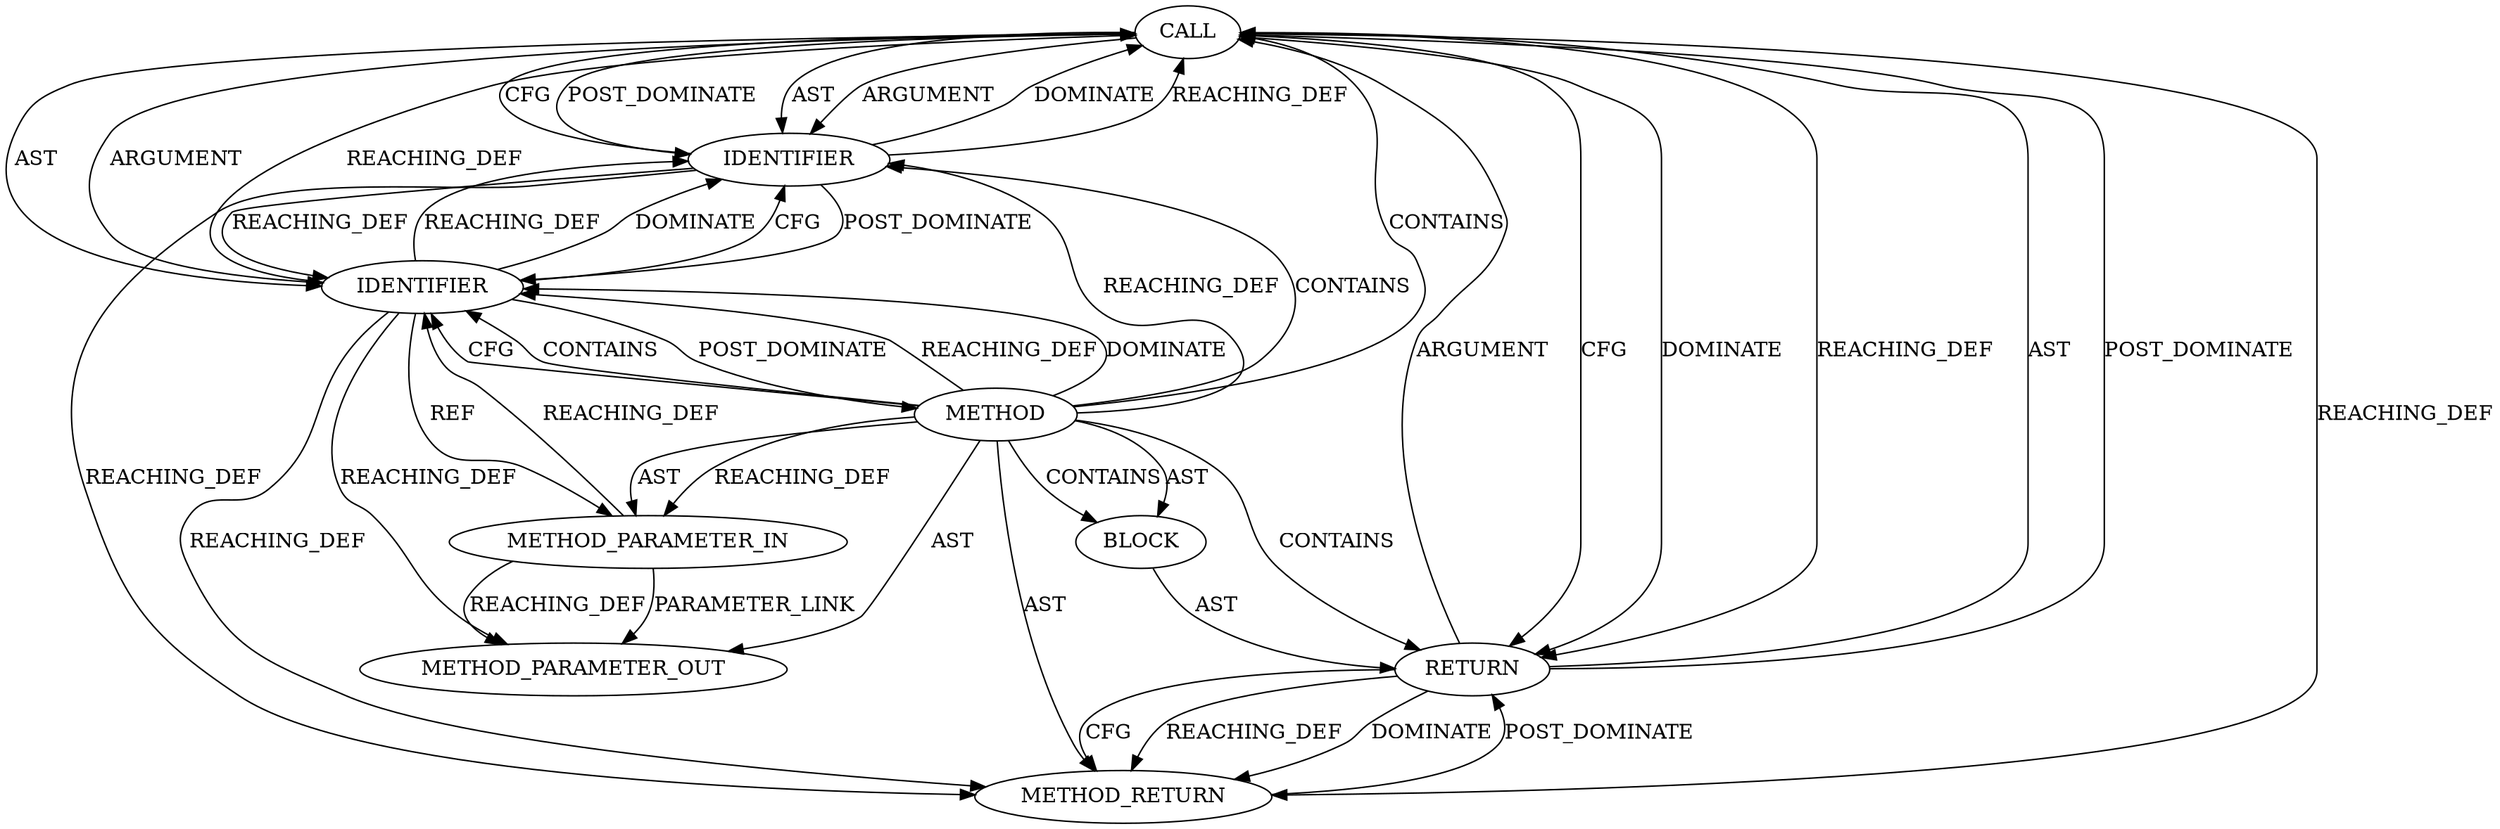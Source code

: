 digraph {
  1152 [label=CALL ORDER=1 ARGUMENT_INDEX=-1 CODE="ALIGN(len, CEPH_GCM_BLOCK_LEN)" COLUMN_NUMBER=9 METHOD_FULL_NAME="ALIGN" LINE_NUMBER=379 TYPE_FULL_NAME="<empty>" DISPATCH_TYPE="STATIC_DISPATCH" SIGNATURE="" NAME="ALIGN"]
  13032 [label=METHOD_PARAMETER_OUT ORDER=1 CODE="int len" IS_VARIADIC=false COLUMN_NUMBER=23 LINE_NUMBER=377 TYPE_FULL_NAME="int" EVALUATION_STRATEGY="BY_VALUE" INDEX=1 NAME="len"]
  1154 [label=IDENTIFIER ORDER=2 ARGUMENT_INDEX=2 CODE="CEPH_GCM_BLOCK_LEN" COLUMN_NUMBER=20 LINE_NUMBER=379 TYPE_FULL_NAME="ANY" NAME="CEPH_GCM_BLOCK_LEN"]
  1151 [label=RETURN ORDER=1 ARGUMENT_INDEX=-1 CODE="return ALIGN(len, CEPH_GCM_BLOCK_LEN);" COLUMN_NUMBER=2 LINE_NUMBER=379]
  1149 [label=METHOD_PARAMETER_IN ORDER=1 CODE="int len" IS_VARIADIC=false COLUMN_NUMBER=23 LINE_NUMBER=377 TYPE_FULL_NAME="int" EVALUATION_STRATEGY="BY_VALUE" INDEX=1 NAME="len"]
  1155 [label=METHOD_RETURN ORDER=3 CODE="RET" COLUMN_NUMBER=1 LINE_NUMBER=377 TYPE_FULL_NAME="int" EVALUATION_STRATEGY="BY_VALUE"]
  1153 [label=IDENTIFIER ORDER=1 ARGUMENT_INDEX=1 CODE="len" COLUMN_NUMBER=15 LINE_NUMBER=379 TYPE_FULL_NAME="int" NAME="len"]
  1150 [label=BLOCK ORDER=2 ARGUMENT_INDEX=-1 CODE="{
	return ALIGN(len, CEPH_GCM_BLOCK_LEN);
}" COLUMN_NUMBER=1 LINE_NUMBER=378 TYPE_FULL_NAME="void"]
  1148 [label=METHOD COLUMN_NUMBER=1 LINE_NUMBER=377 COLUMN_NUMBER_END=1 IS_EXTERNAL=false SIGNATURE="int padded_len (int)" NAME="padded_len" AST_PARENT_TYPE="TYPE_DECL" AST_PARENT_FULL_NAME="messenger_v2.c:<global>" ORDER=26 CODE="static int padded_len(int len)
{
	return ALIGN(len, CEPH_GCM_BLOCK_LEN);
}" FULL_NAME="padded_len" LINE_NUMBER_END=380 FILENAME="messenger_v2.c"]
  1152 -> 1153 [label=AST ]
  1152 -> 1154 [label=POST_DOMINATE ]
  1152 -> 1151 [label=CFG ]
  1153 -> 13032 [label=REACHING_DEF VARIABLE="len"]
  1153 -> 1154 [label=REACHING_DEF VARIABLE="len"]
  1154 -> 1153 [label=POST_DOMINATE ]
  1151 -> 1152 [label=AST ]
  1148 -> 1150 [label=CONTAINS ]
  1152 -> 1154 [label=AST ]
  1149 -> 13032 [label=REACHING_DEF VARIABLE="len"]
  1152 -> 1155 [label=REACHING_DEF VARIABLE="ALIGN(len, CEPH_GCM_BLOCK_LEN)"]
  1152 -> 1151 [label=DOMINATE ]
  1148 -> 1150 [label=AST ]
  1153 -> 1154 [label=DOMINATE ]
  1154 -> 1155 [label=REACHING_DEF VARIABLE="CEPH_GCM_BLOCK_LEN"]
  1151 -> 1155 [label=CFG ]
  1152 -> 1153 [label=ARGUMENT ]
  1153 -> 1152 [label=REACHING_DEF VARIABLE="len"]
  1148 -> 1154 [label=REACHING_DEF VARIABLE=""]
  1154 -> 1152 [label=DOMINATE ]
  1153 -> 1154 [label=CFG ]
  1149 -> 1153 [label=REACHING_DEF VARIABLE="len"]
  1154 -> 1152 [label=REACHING_DEF VARIABLE="CEPH_GCM_BLOCK_LEN"]
  1151 -> 1155 [label=REACHING_DEF VARIABLE="<RET>"]
  1148 -> 1149 [label=AST ]
  1153 -> 1148 [label=POST_DOMINATE ]
  1151 -> 1152 [label=POST_DOMINATE ]
  1148 -> 13032 [label=AST ]
  1150 -> 1151 [label=AST ]
  1152 -> 1151 [label=REACHING_DEF VARIABLE="ALIGN(len, CEPH_GCM_BLOCK_LEN)"]
  1148 -> 1153 [label=REACHING_DEF VARIABLE=""]
  1148 -> 1149 [label=REACHING_DEF VARIABLE=""]
  1154 -> 1153 [label=REACHING_DEF VARIABLE="CEPH_GCM_BLOCK_LEN"]
  1148 -> 1153 [label=DOMINATE ]
  1151 -> 1152 [label=ARGUMENT ]
  1149 -> 13032 [label=PARAMETER_LINK ]
  1148 -> 1153 [label=CFG ]
  1153 -> 1149 [label=REF ]
  1148 -> 1152 [label=CONTAINS ]
  1148 -> 1151 [label=CONTAINS ]
  1155 -> 1151 [label=POST_DOMINATE ]
  1154 -> 1152 [label=CFG ]
  1148 -> 1154 [label=CONTAINS ]
  1153 -> 1155 [label=REACHING_DEF VARIABLE="len"]
  1151 -> 1155 [label=DOMINATE ]
  1148 -> 1153 [label=CONTAINS ]
  1152 -> 1154 [label=ARGUMENT ]
  1148 -> 1155 [label=AST ]
}
